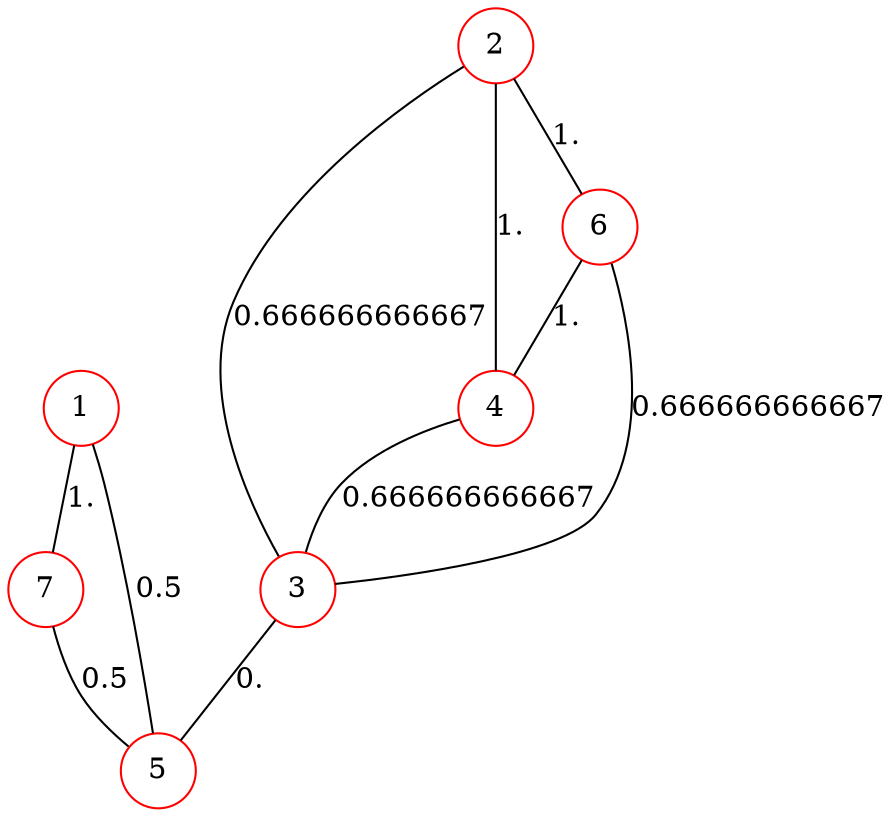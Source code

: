 graph G {
  7 [shape=circle, color="#FF0000", label="7", ];
  1 [shape=circle, color="#FF0000", label="1", ];
  3 [shape=circle, color="#FF0000", label="3", ];
  4 [shape=circle, color="#FF0000", label="4", ];
  6 [shape=circle, color="#FF0000", label="6", ];
  2 [shape=circle, color="#FF0000", label="2", ];
  5 [shape=circle, color="#FF0000", label="5", ];
  
  
  7 -- 5 [label="0.5", ];
  1 -- 5 [label="0.5", ];
  1 -- 7 [label="1.", ];
  3 -- 5 [label="0.", ];
  4 -- 3 [label="0.666666666667", ];
  6 -- 3 [label="0.666666666667", ];
  6 -- 4 [label="1.", ];
  2 -- 3 [label="0.666666666667", ];
  2 -- 4 [label="1.", ];
  2 -- 6 [label="1.", ];
  
  }